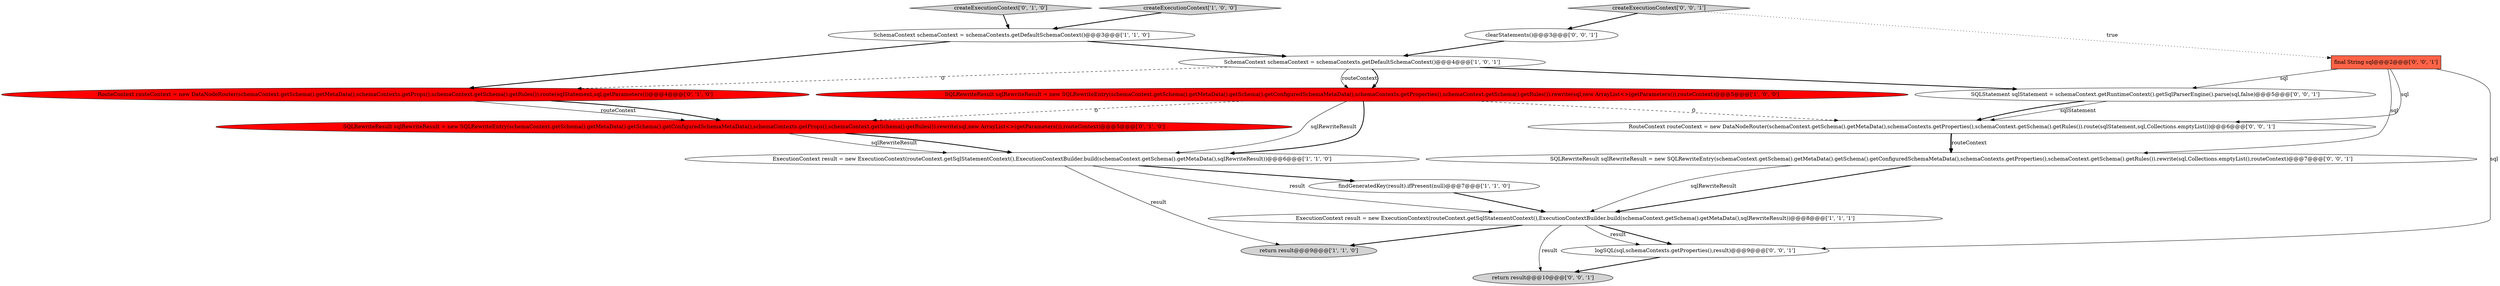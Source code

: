 digraph {
4 [style = filled, label = "SchemaContext schemaContext = schemaContexts.getDefaultSchemaContext()@@@4@@@['1', '0', '1']", fillcolor = white, shape = ellipse image = "AAA0AAABBB1BBB"];
12 [style = filled, label = "clearStatements()@@@3@@@['0', '0', '1']", fillcolor = white, shape = ellipse image = "AAA0AAABBB3BBB"];
1 [style = filled, label = "SQLRewriteResult sqlRewriteResult = new SQLRewriteEntry(schemaContext.getSchema().getMetaData().getSchema().getConfiguredSchemaMetaData(),schemaContexts.getProperties(),schemaContext.getSchema().getRules()).rewrite(sql,new ArrayList<>(getParameters()),routeContext)@@@5@@@['1', '0', '0']", fillcolor = red, shape = ellipse image = "AAA1AAABBB1BBB"];
8 [style = filled, label = "RouteContext routeContext = new DataNodeRouter(schemaContext.getSchema().getMetaData(),schemaContexts.getProps(),schemaContext.getSchema().getRules()).route(sqlStatement,sql,getParameters())@@@4@@@['0', '1', '0']", fillcolor = red, shape = ellipse image = "AAA1AAABBB2BBB"];
15 [style = filled, label = "final String sql@@@2@@@['0', '0', '1']", fillcolor = tomato, shape = box image = "AAA0AAABBB3BBB"];
17 [style = filled, label = "createExecutionContext['0', '0', '1']", fillcolor = lightgray, shape = diamond image = "AAA0AAABBB3BBB"];
5 [style = filled, label = "ExecutionContext result = new ExecutionContext(routeContext.getSqlStatementContext(),ExecutionContextBuilder.build(schemaContext.getSchema().getMetaData(),sqlRewriteResult))@@@8@@@['1', '1', '1']", fillcolor = white, shape = ellipse image = "AAA0AAABBB1BBB"];
10 [style = filled, label = "createExecutionContext['0', '1', '0']", fillcolor = lightgray, shape = diamond image = "AAA0AAABBB2BBB"];
13 [style = filled, label = "return result@@@10@@@['0', '0', '1']", fillcolor = lightgray, shape = ellipse image = "AAA0AAABBB3BBB"];
9 [style = filled, label = "SQLRewriteResult sqlRewriteResult = new SQLRewriteEntry(schemaContext.getSchema().getMetaData().getSchema().getConfiguredSchemaMetaData(),schemaContexts.getProps(),schemaContext.getSchema().getRules()).rewrite(sql,new ArrayList<>(getParameters()),routeContext)@@@5@@@['0', '1', '0']", fillcolor = red, shape = ellipse image = "AAA1AAABBB2BBB"];
14 [style = filled, label = "RouteContext routeContext = new DataNodeRouter(schemaContext.getSchema().getMetaData(),schemaContexts.getProperties(),schemaContext.getSchema().getRules()).route(sqlStatement,sql,Collections.emptyList())@@@6@@@['0', '0', '1']", fillcolor = white, shape = ellipse image = "AAA0AAABBB3BBB"];
6 [style = filled, label = "findGeneratedKey(result).ifPresent(null)@@@7@@@['1', '1', '0']", fillcolor = white, shape = ellipse image = "AAA0AAABBB1BBB"];
11 [style = filled, label = "SQLRewriteResult sqlRewriteResult = new SQLRewriteEntry(schemaContext.getSchema().getMetaData().getSchema().getConfiguredSchemaMetaData(),schemaContexts.getProperties(),schemaContext.getSchema().getRules()).rewrite(sql,Collections.emptyList(),routeContext)@@@7@@@['0', '0', '1']", fillcolor = white, shape = ellipse image = "AAA0AAABBB3BBB"];
16 [style = filled, label = "SQLStatement sqlStatement = schemaContext.getRuntimeContext().getSqlParserEngine().parse(sql,false)@@@5@@@['0', '0', '1']", fillcolor = white, shape = ellipse image = "AAA0AAABBB3BBB"];
2 [style = filled, label = "ExecutionContext result = new ExecutionContext(routeContext.getSqlStatementContext(),ExecutionContextBuilder.build(schemaContext.getSchema().getMetaData(),sqlRewriteResult))@@@6@@@['1', '1', '0']", fillcolor = white, shape = ellipse image = "AAA0AAABBB1BBB"];
18 [style = filled, label = "logSQL(sql,schemaContexts.getProperties(),result)@@@9@@@['0', '0', '1']", fillcolor = white, shape = ellipse image = "AAA0AAABBB3BBB"];
7 [style = filled, label = "createExecutionContext['1', '0', '0']", fillcolor = lightgray, shape = diamond image = "AAA0AAABBB1BBB"];
0 [style = filled, label = "SchemaContext schemaContext = schemaContexts.getDefaultSchemaContext()@@@3@@@['1', '1', '0']", fillcolor = white, shape = ellipse image = "AAA0AAABBB1BBB"];
3 [style = filled, label = "return result@@@9@@@['1', '1', '0']", fillcolor = lightgray, shape = ellipse image = "AAA0AAABBB1BBB"];
1->2 [style = solid, label="sqlRewriteResult"];
5->3 [style = bold, label=""];
5->13 [style = solid, label="result"];
14->11 [style = solid, label="routeContext"];
2->5 [style = solid, label="result"];
16->14 [style = solid, label="sqlStatement"];
1->14 [style = dashed, label="0"];
9->2 [style = bold, label=""];
2->6 [style = bold, label=""];
15->14 [style = solid, label="sql"];
1->9 [style = dashed, label="0"];
7->0 [style = bold, label=""];
5->18 [style = bold, label=""];
8->9 [style = solid, label="routeContext"];
6->5 [style = bold, label=""];
11->5 [style = bold, label=""];
4->1 [style = solid, label="routeContext"];
17->12 [style = bold, label=""];
15->16 [style = solid, label="sql"];
11->5 [style = solid, label="sqlRewriteResult"];
17->15 [style = dotted, label="true"];
12->4 [style = bold, label=""];
0->4 [style = bold, label=""];
10->0 [style = bold, label=""];
5->18 [style = solid, label="result"];
0->8 [style = bold, label=""];
8->9 [style = bold, label=""];
18->13 [style = bold, label=""];
4->8 [style = dashed, label="0"];
16->14 [style = bold, label=""];
1->2 [style = bold, label=""];
4->1 [style = bold, label=""];
9->2 [style = solid, label="sqlRewriteResult"];
15->11 [style = solid, label="sql"];
14->11 [style = bold, label=""];
2->3 [style = solid, label="result"];
4->16 [style = bold, label=""];
15->18 [style = solid, label="sql"];
}
